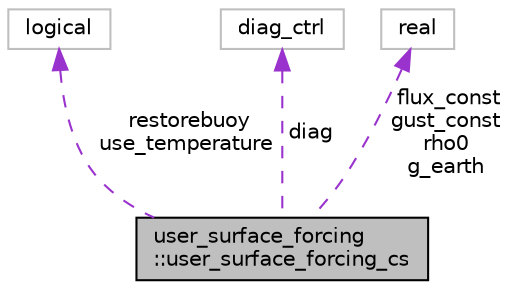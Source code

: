 digraph "user_surface_forcing::user_surface_forcing_cs"
{
 // INTERACTIVE_SVG=YES
  edge [fontname="Helvetica",fontsize="10",labelfontname="Helvetica",labelfontsize="10"];
  node [fontname="Helvetica",fontsize="10",shape=record];
  Node1 [label="user_surface_forcing\l::user_surface_forcing_cs",height=0.2,width=0.4,color="black", fillcolor="grey75", style="filled", fontcolor="black"];
  Node2 -> Node1 [dir="back",color="darkorchid3",fontsize="10",style="dashed",label=" restorebuoy\nuse_temperature" ,fontname="Helvetica"];
  Node2 [label="logical",height=0.2,width=0.4,color="grey75", fillcolor="white", style="filled"];
  Node3 -> Node1 [dir="back",color="darkorchid3",fontsize="10",style="dashed",label=" diag" ,fontname="Helvetica"];
  Node3 [label="diag_ctrl",height=0.2,width=0.4,color="grey75", fillcolor="white", style="filled"];
  Node4 -> Node1 [dir="back",color="darkorchid3",fontsize="10",style="dashed",label=" flux_const\ngust_const\nrho0\ng_earth" ,fontname="Helvetica"];
  Node4 [label="real",height=0.2,width=0.4,color="grey75", fillcolor="white", style="filled"];
}
